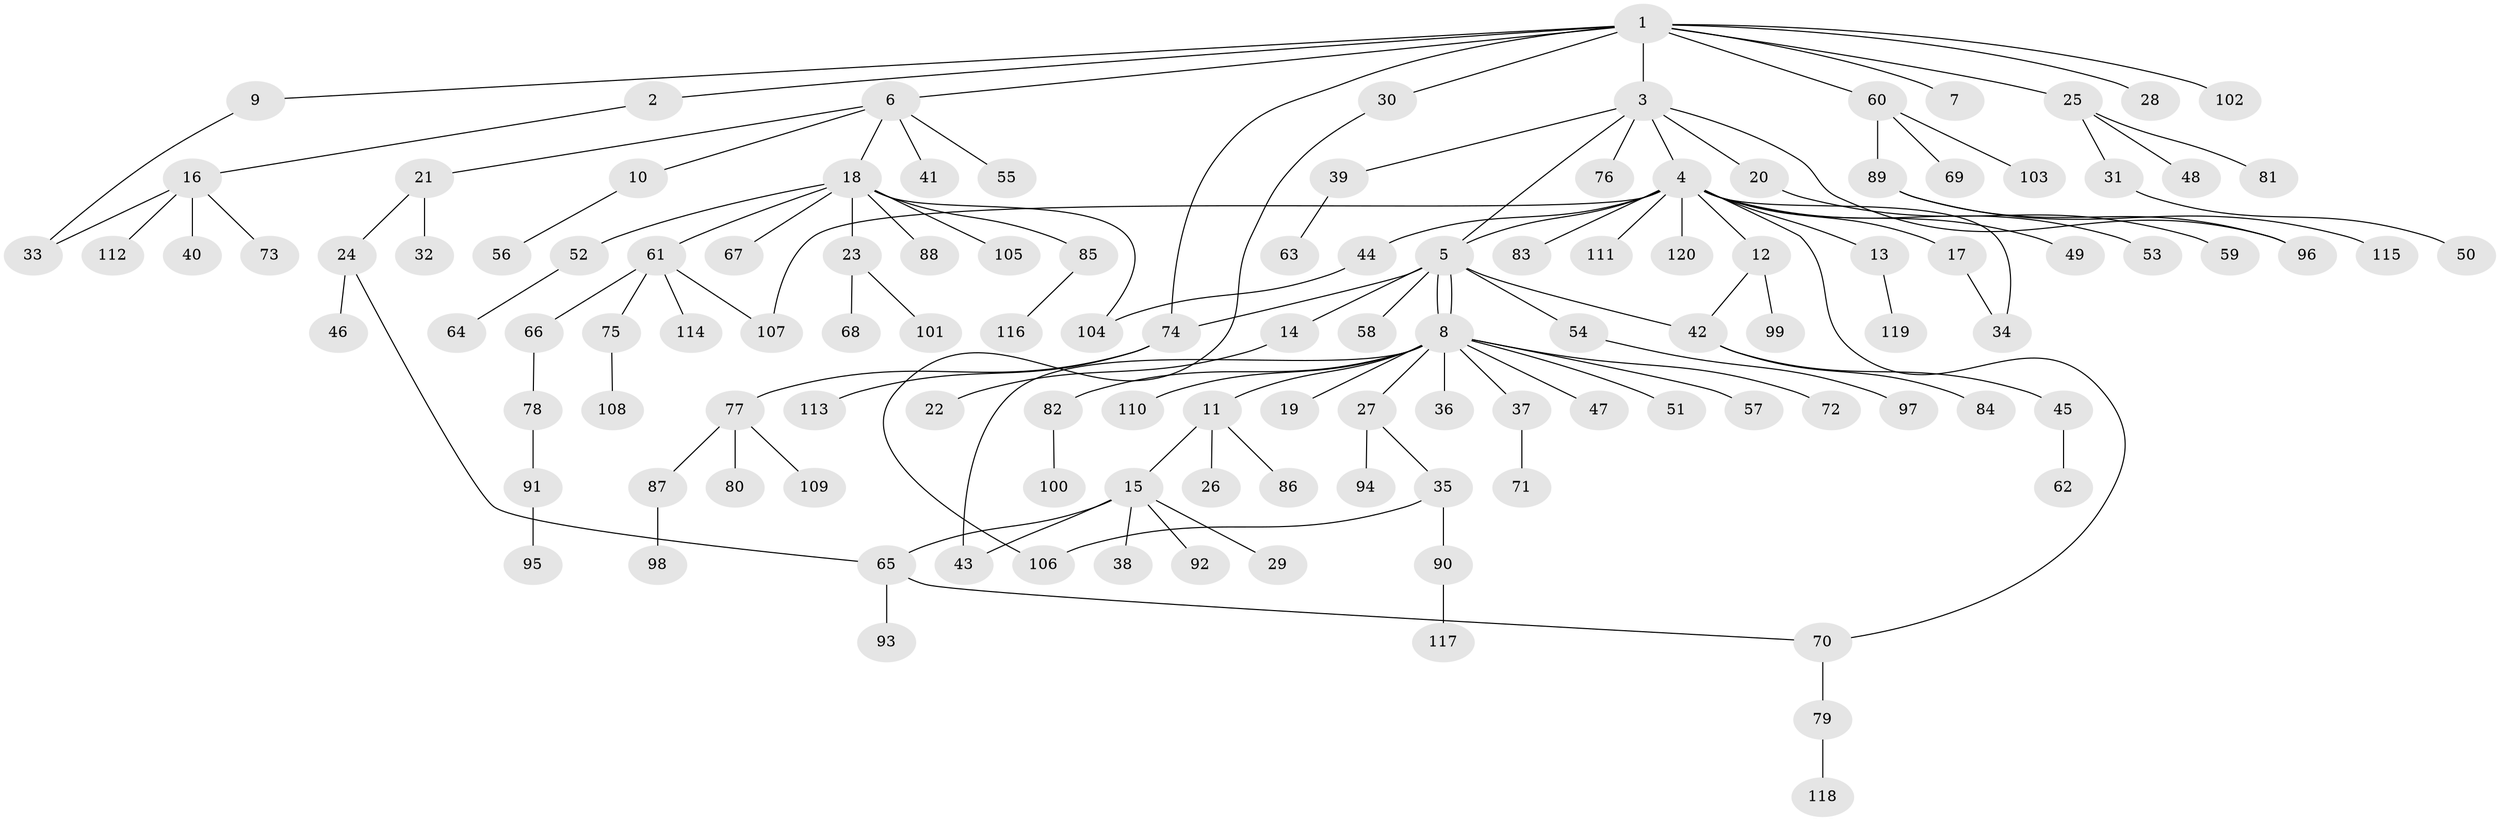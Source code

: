 // coarse degree distribution, {11: 0.011904761904761904, 2: 0.23809523809523808, 7: 0.023809523809523808, 14: 0.023809523809523808, 9: 0.011904761904761904, 6: 0.023809523809523808, 1: 0.5714285714285714, 4: 0.023809523809523808, 5: 0.023809523809523808, 3: 0.047619047619047616}
// Generated by graph-tools (version 1.1) at 2025/18/03/04/25 18:18:00]
// undirected, 120 vertices, 132 edges
graph export_dot {
graph [start="1"]
  node [color=gray90,style=filled];
  1;
  2;
  3;
  4;
  5;
  6;
  7;
  8;
  9;
  10;
  11;
  12;
  13;
  14;
  15;
  16;
  17;
  18;
  19;
  20;
  21;
  22;
  23;
  24;
  25;
  26;
  27;
  28;
  29;
  30;
  31;
  32;
  33;
  34;
  35;
  36;
  37;
  38;
  39;
  40;
  41;
  42;
  43;
  44;
  45;
  46;
  47;
  48;
  49;
  50;
  51;
  52;
  53;
  54;
  55;
  56;
  57;
  58;
  59;
  60;
  61;
  62;
  63;
  64;
  65;
  66;
  67;
  68;
  69;
  70;
  71;
  72;
  73;
  74;
  75;
  76;
  77;
  78;
  79;
  80;
  81;
  82;
  83;
  84;
  85;
  86;
  87;
  88;
  89;
  90;
  91;
  92;
  93;
  94;
  95;
  96;
  97;
  98;
  99;
  100;
  101;
  102;
  103;
  104;
  105;
  106;
  107;
  108;
  109;
  110;
  111;
  112;
  113;
  114;
  115;
  116;
  117;
  118;
  119;
  120;
  1 -- 2;
  1 -- 3;
  1 -- 6;
  1 -- 7;
  1 -- 9;
  1 -- 25;
  1 -- 28;
  1 -- 30;
  1 -- 60;
  1 -- 74;
  1 -- 102;
  2 -- 16;
  3 -- 4;
  3 -- 5;
  3 -- 20;
  3 -- 39;
  3 -- 76;
  3 -- 96;
  4 -- 5;
  4 -- 12;
  4 -- 13;
  4 -- 17;
  4 -- 34;
  4 -- 44;
  4 -- 49;
  4 -- 53;
  4 -- 70;
  4 -- 83;
  4 -- 107;
  4 -- 111;
  4 -- 120;
  5 -- 8;
  5 -- 8;
  5 -- 14;
  5 -- 42;
  5 -- 54;
  5 -- 58;
  5 -- 74;
  6 -- 10;
  6 -- 18;
  6 -- 21;
  6 -- 41;
  6 -- 55;
  8 -- 11;
  8 -- 19;
  8 -- 27;
  8 -- 36;
  8 -- 37;
  8 -- 43;
  8 -- 47;
  8 -- 51;
  8 -- 57;
  8 -- 72;
  8 -- 82;
  8 -- 110;
  9 -- 33;
  10 -- 56;
  11 -- 15;
  11 -- 26;
  11 -- 86;
  12 -- 42;
  12 -- 99;
  13 -- 119;
  14 -- 22;
  15 -- 29;
  15 -- 38;
  15 -- 43;
  15 -- 65;
  15 -- 92;
  16 -- 33;
  16 -- 40;
  16 -- 73;
  16 -- 112;
  17 -- 34;
  18 -- 23;
  18 -- 52;
  18 -- 61;
  18 -- 67;
  18 -- 85;
  18 -- 88;
  18 -- 104;
  18 -- 105;
  20 -- 59;
  21 -- 24;
  21 -- 32;
  23 -- 68;
  23 -- 101;
  24 -- 46;
  24 -- 65;
  25 -- 31;
  25 -- 48;
  25 -- 81;
  27 -- 35;
  27 -- 94;
  30 -- 106;
  31 -- 50;
  35 -- 90;
  35 -- 106;
  37 -- 71;
  39 -- 63;
  42 -- 45;
  42 -- 84;
  44 -- 104;
  45 -- 62;
  52 -- 64;
  54 -- 97;
  60 -- 69;
  60 -- 89;
  60 -- 103;
  61 -- 66;
  61 -- 75;
  61 -- 107;
  61 -- 114;
  65 -- 70;
  65 -- 93;
  66 -- 78;
  70 -- 79;
  74 -- 77;
  74 -- 113;
  75 -- 108;
  77 -- 80;
  77 -- 87;
  77 -- 109;
  78 -- 91;
  79 -- 118;
  82 -- 100;
  85 -- 116;
  87 -- 98;
  89 -- 96;
  89 -- 115;
  90 -- 117;
  91 -- 95;
}

